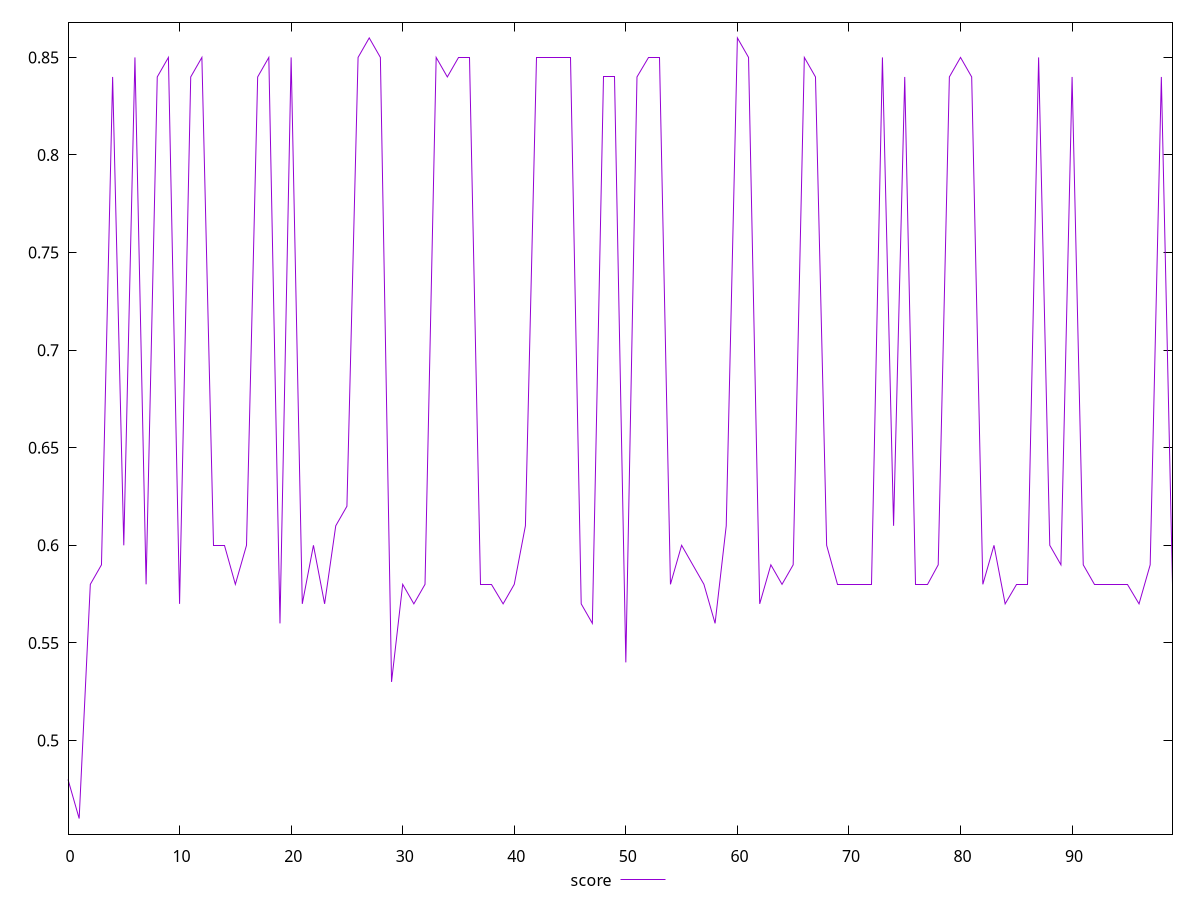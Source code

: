 reset

$score <<EOF
0 0.48
1 0.46
2 0.58
3 0.59
4 0.84
5 0.6
6 0.85
7 0.58
8 0.84
9 0.85
10 0.57
11 0.84
12 0.85
13 0.6
14 0.6
15 0.58
16 0.6
17 0.84
18 0.85
19 0.56
20 0.85
21 0.57
22 0.6
23 0.57
24 0.61
25 0.62
26 0.85
27 0.86
28 0.85
29 0.53
30 0.58
31 0.57
32 0.58
33 0.85
34 0.84
35 0.85
36 0.85
37 0.58
38 0.58
39 0.57
40 0.58
41 0.61
42 0.85
43 0.85
44 0.85
45 0.85
46 0.57
47 0.56
48 0.84
49 0.84
50 0.54
51 0.84
52 0.85
53 0.85
54 0.58
55 0.6
56 0.59
57 0.58
58 0.56
59 0.61
60 0.86
61 0.85
62 0.57
63 0.59
64 0.58
65 0.59
66 0.85
67 0.84
68 0.6
69 0.58
70 0.58
71 0.58
72 0.58
73 0.85
74 0.61
75 0.84
76 0.58
77 0.58
78 0.59
79 0.84
80 0.85
81 0.84
82 0.58
83 0.6
84 0.57
85 0.58
86 0.58
87 0.85
88 0.6
89 0.59
90 0.84
91 0.59
92 0.58
93 0.58
94 0.58
95 0.58
96 0.57
97 0.59
98 0.84
99 0.58
EOF

set key outside below
set xrange [0:99]
set yrange [0.452:0.868]
set trange [0.452:0.868]
set terminal svg size 640, 500 enhanced background rgb 'white'
set output "report_00017_2021-02-10T15-08-03.406Z/interactive/samples/pages+cached+noadtech/score/values.svg"

plot $score title "score" with line

reset
